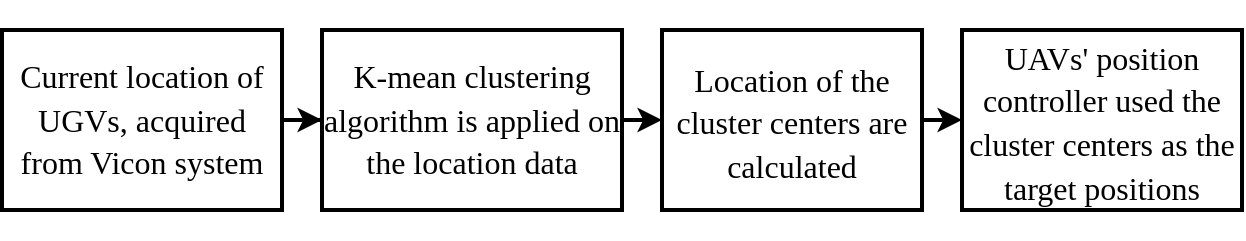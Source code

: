 <mxfile version="12.6.5" type="device"><diagram id="SBzvQmJ0Hw6WS9oO8XS7" name="Page-1"><mxGraphModel dx="1922" dy="792" grid="1" gridSize="10" guides="1" tooltips="1" connect="1" arrows="1" fold="1" page="1" pageScale="1" pageWidth="850" pageHeight="1100" math="0" shadow="0"><root><mxCell id="0"/><mxCell id="1" parent="0"/><mxCell id="LX-KC6wT47VBDORvxNk1-12" style="edgeStyle=orthogonalEdgeStyle;rounded=0;orthogonalLoop=1;jettySize=auto;html=1;exitX=1;exitY=0.5;exitDx=0;exitDy=0;strokeWidth=2;" parent="1" source="LX-KC6wT47VBDORvxNk1-1" target="LX-KC6wT47VBDORvxNk1-2" edge="1"><mxGeometry relative="1" as="geometry"/></mxCell><mxCell id="LX-KC6wT47VBDORvxNk1-1" value="&lt;h2&gt;&lt;font face=&quot;Times New Roman&quot; style=&quot;font-weight: normal ; font-size: 16px&quot;&gt;Current location of UGVs, acquired from Vicon system&lt;/font&gt;&lt;/h2&gt;" style="rounded=0;whiteSpace=wrap;html=1;strokeWidth=2;" parent="1" vertex="1"><mxGeometry x="-100" y="30" width="140" height="90" as="geometry"/></mxCell><mxCell id="LX-KC6wT47VBDORvxNk1-11" style="edgeStyle=orthogonalEdgeStyle;rounded=0;orthogonalLoop=1;jettySize=auto;html=1;exitX=1;exitY=0.5;exitDx=0;exitDy=0;entryX=0;entryY=0.5;entryDx=0;entryDy=0;strokeWidth=2;" parent="1" source="LX-KC6wT47VBDORvxNk1-2" target="LX-KC6wT47VBDORvxNk1-4" edge="1"><mxGeometry relative="1" as="geometry"/></mxCell><mxCell id="LX-KC6wT47VBDORvxNk1-2" value="&lt;h2&gt;&lt;/h2&gt;&lt;h2&gt;&lt;font face=&quot;Times New Roman&quot; style=&quot;font-weight: normal ; font-size: 16px&quot;&gt;K-mean clustering algorithm is applied on the location data&lt;/font&gt;&lt;/h2&gt;" style="rounded=0;whiteSpace=wrap;html=1;strokeWidth=2;" parent="1" vertex="1"><mxGeometry x="60" y="30" width="150" height="90" as="geometry"/></mxCell><mxCell id="n03fPplZdcMm2ePoFri8-2" style="edgeStyle=orthogonalEdgeStyle;rounded=0;orthogonalLoop=1;jettySize=auto;html=1;exitX=1;exitY=0.5;exitDx=0;exitDy=0;entryX=0;entryY=0.5;entryDx=0;entryDy=0;strokeWidth=2;" parent="1" source="LX-KC6wT47VBDORvxNk1-4" target="LX-KC6wT47VBDORvxNk1-5" edge="1"><mxGeometry relative="1" as="geometry"/></mxCell><mxCell id="LX-KC6wT47VBDORvxNk1-4" value="&lt;h2&gt;&lt;p align=&quot;center&quot;&gt;&lt;/p&gt;&lt;/h2&gt;&lt;h2&gt;&lt;span style=&quot;font-weight: normal&quot;&gt;&lt;font face=&quot;Times New Roman&quot; style=&quot;font-size: 16px&quot;&gt;Location of the cluster centers are calculated&lt;/font&gt;&lt;/span&gt;&lt;/h2&gt;" style="rounded=0;whiteSpace=wrap;html=1;strokeWidth=2;" parent="1" vertex="1"><mxGeometry x="230" y="30" width="130" height="90" as="geometry"/></mxCell><mxCell id="LX-KC6wT47VBDORvxNk1-5" value="&lt;h2&gt;&lt;p align=&quot;center&quot;&gt;&lt;/p&gt;&lt;/h2&gt;&lt;h2&gt;&lt;span style=&quot;font-weight: normal&quot;&gt;&lt;font face=&quot;Times New Roman&quot; style=&quot;font-size: 16px&quot;&gt;UAVs' position controller used the cluster centers as the target positions&lt;/font&gt;&lt;/span&gt;&lt;/h2&gt;" style="rounded=0;whiteSpace=wrap;html=1;strokeWidth=2;" parent="1" vertex="1"><mxGeometry x="380" y="30" width="140" height="90" as="geometry"/></mxCell></root></mxGraphModel></diagram></mxfile>